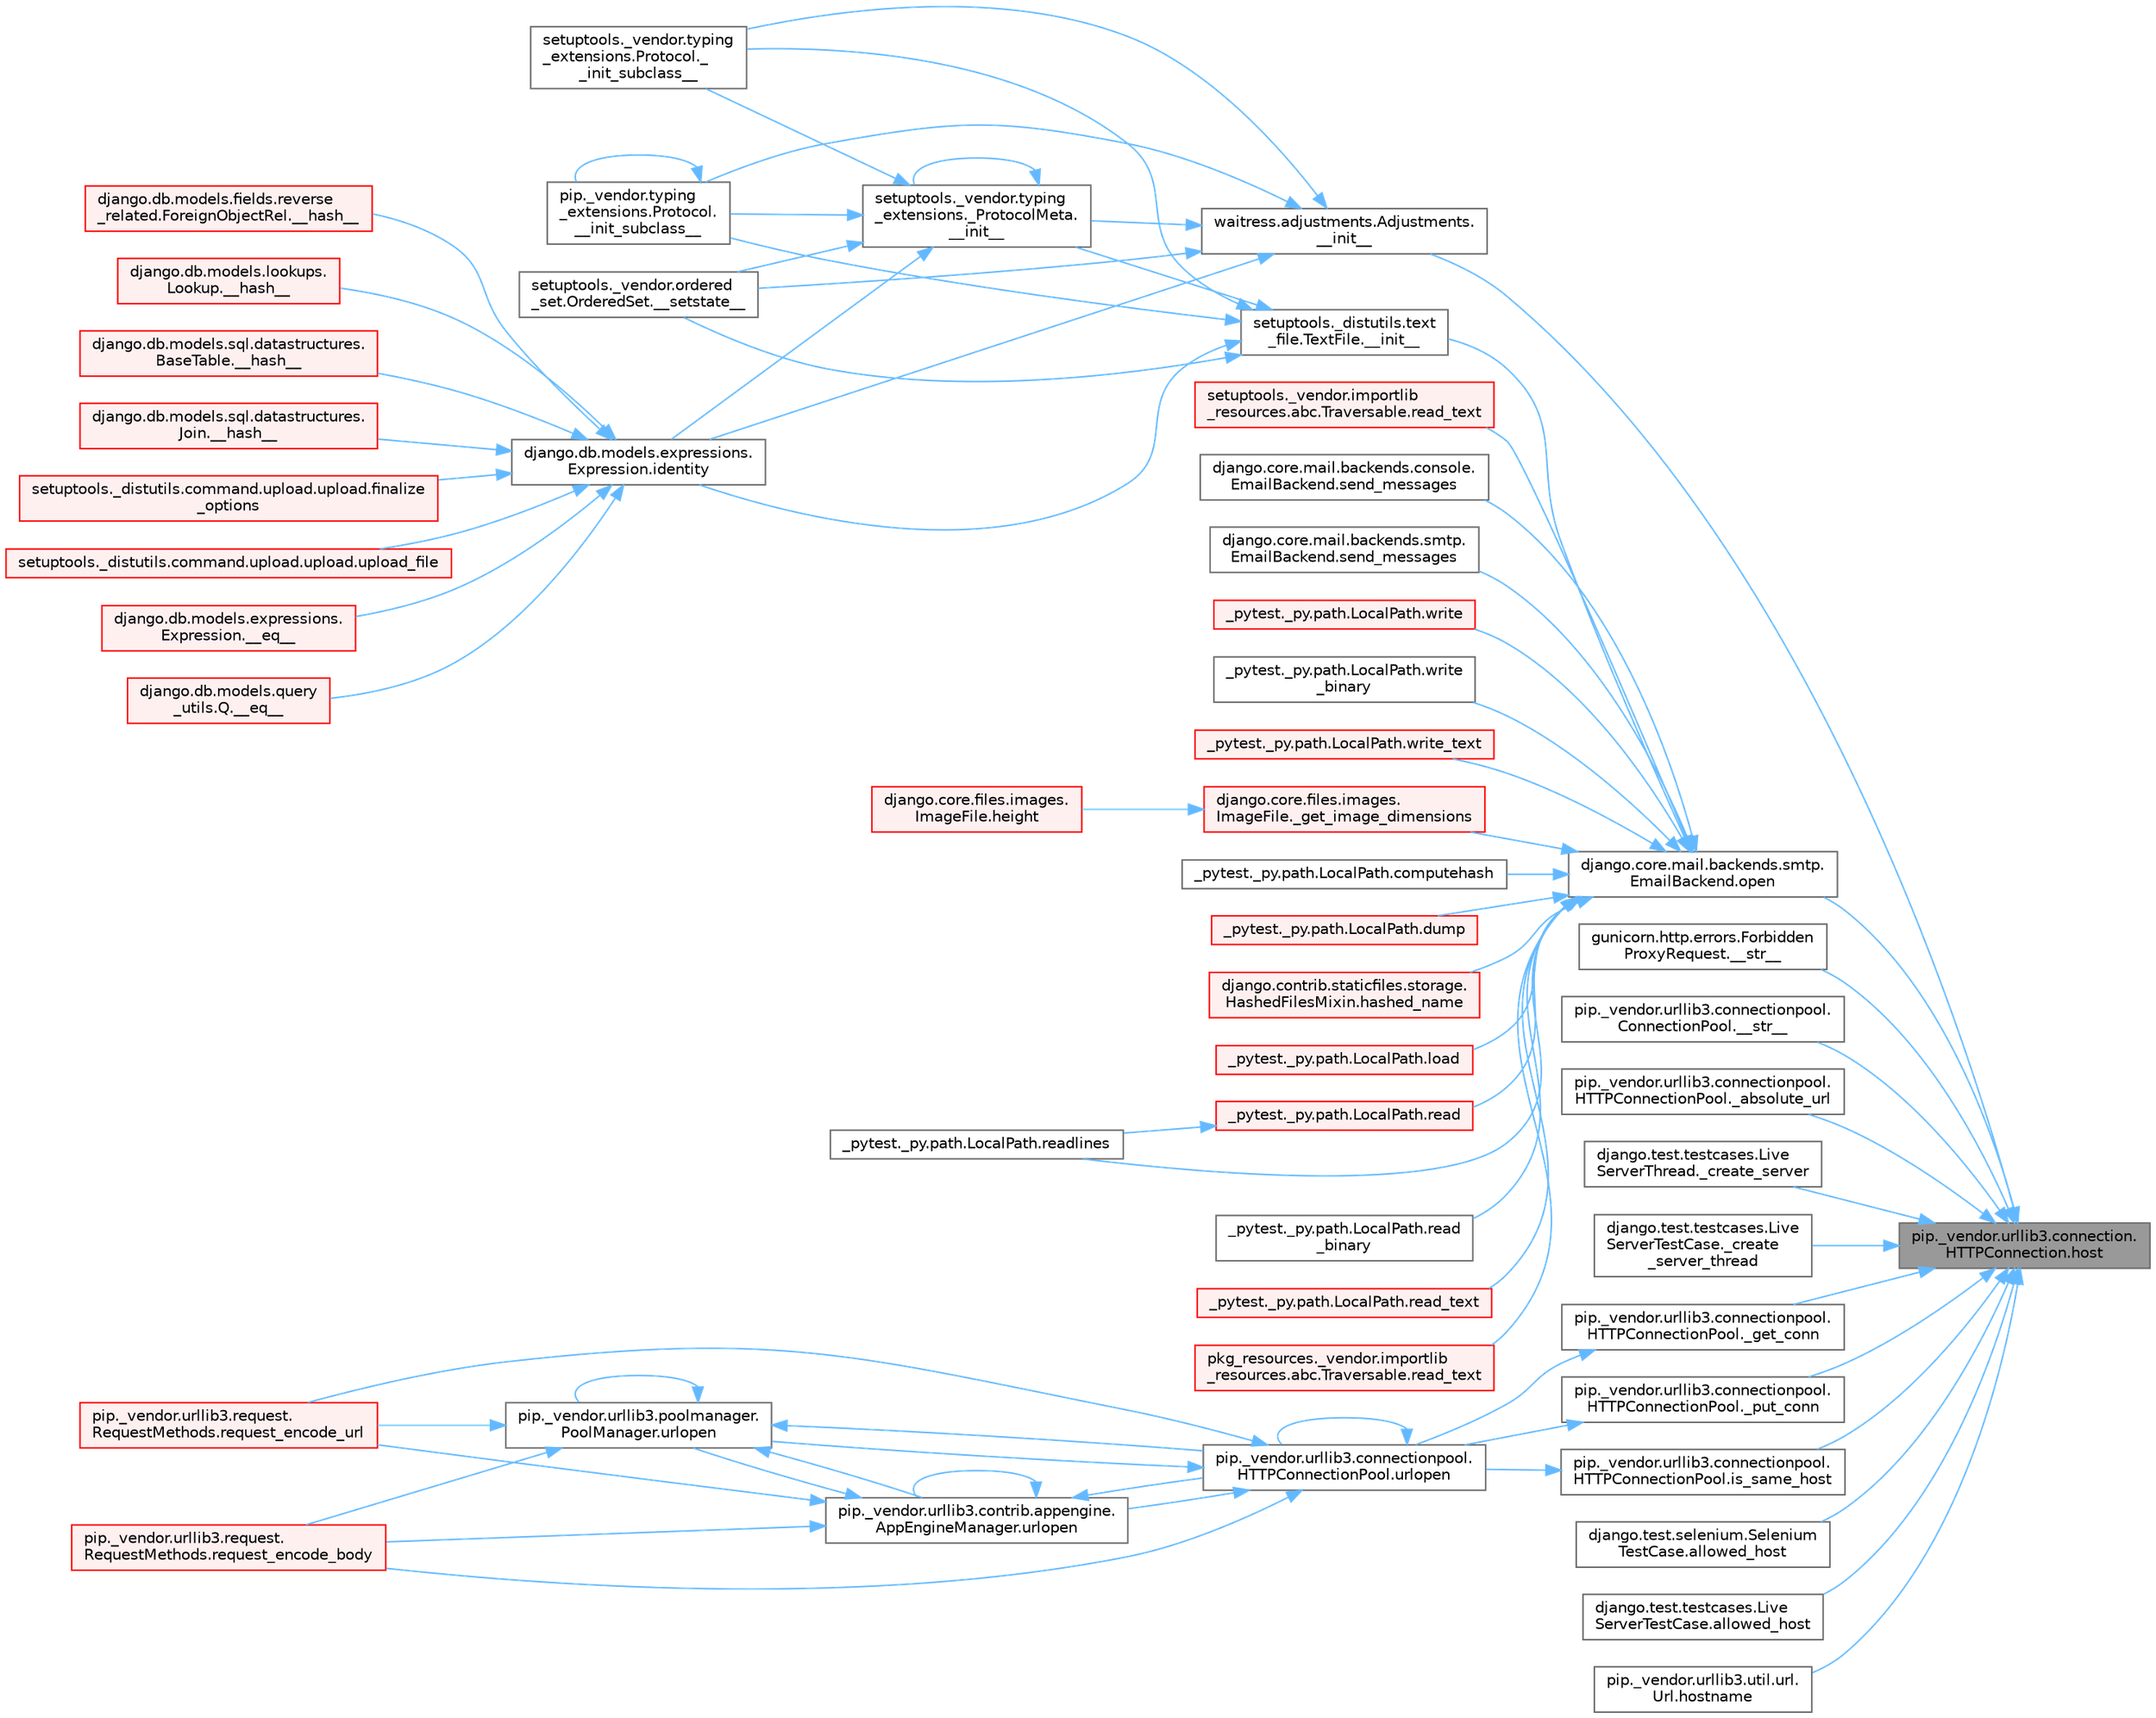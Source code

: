 digraph "pip._vendor.urllib3.connection.HTTPConnection.host"
{
 // LATEX_PDF_SIZE
  bgcolor="transparent";
  edge [fontname=Helvetica,fontsize=10,labelfontname=Helvetica,labelfontsize=10];
  node [fontname=Helvetica,fontsize=10,shape=box,height=0.2,width=0.4];
  rankdir="RL";
  Node1 [id="Node000001",label="pip._vendor.urllib3.connection.\lHTTPConnection.host",height=0.2,width=0.4,color="gray40", fillcolor="grey60", style="filled", fontcolor="black",tooltip=" "];
  Node1 -> Node2 [id="edge1_Node000001_Node000002",dir="back",color="steelblue1",style="solid",tooltip=" "];
  Node2 [id="Node000002",label="waitress.adjustments.Adjustments.\l__init__",height=0.2,width=0.4,color="grey40", fillcolor="white", style="filled",URL="$classwaitress_1_1adjustments_1_1_adjustments.html#acb6da03dfd3c350dac0597fb99c63c1b",tooltip=" "];
  Node2 -> Node3 [id="edge2_Node000002_Node000003",dir="back",color="steelblue1",style="solid",tooltip=" "];
  Node3 [id="Node000003",label="setuptools._vendor.typing\l_extensions._ProtocolMeta.\l__init__",height=0.2,width=0.4,color="grey40", fillcolor="white", style="filled",URL="$classsetuptools_1_1__vendor_1_1typing__extensions_1_1___protocol_meta.html#a7bbaff8ac6d19534b46bca363ee0b43a",tooltip=" "];
  Node3 -> Node3 [id="edge3_Node000003_Node000003",dir="back",color="steelblue1",style="solid",tooltip=" "];
  Node3 -> Node4 [id="edge4_Node000003_Node000004",dir="back",color="steelblue1",style="solid",tooltip=" "];
  Node4 [id="Node000004",label="pip._vendor.typing\l_extensions.Protocol.\l__init_subclass__",height=0.2,width=0.4,color="grey40", fillcolor="white", style="filled",URL="$classpip_1_1__vendor_1_1typing__extensions_1_1_protocol.html#a2916efc86cebb8aba6deb7fd30b33988",tooltip=" "];
  Node4 -> Node4 [id="edge5_Node000004_Node000004",dir="back",color="steelblue1",style="solid",tooltip=" "];
  Node3 -> Node5 [id="edge6_Node000003_Node000005",dir="back",color="steelblue1",style="solid",tooltip=" "];
  Node5 [id="Node000005",label="setuptools._vendor.typing\l_extensions.Protocol._\l_init_subclass__",height=0.2,width=0.4,color="grey40", fillcolor="white", style="filled",URL="$classsetuptools_1_1__vendor_1_1typing__extensions_1_1_protocol.html#ac6cbebc092a4724ab3704c5334059874",tooltip=" "];
  Node3 -> Node6 [id="edge7_Node000003_Node000006",dir="back",color="steelblue1",style="solid",tooltip=" "];
  Node6 [id="Node000006",label="setuptools._vendor.ordered\l_set.OrderedSet.__setstate__",height=0.2,width=0.4,color="grey40", fillcolor="white", style="filled",URL="$classsetuptools_1_1__vendor_1_1ordered__set_1_1_ordered_set.html#aa7f7de9d987829525d06db565fe1b4a1",tooltip=" "];
  Node3 -> Node7 [id="edge8_Node000003_Node000007",dir="back",color="steelblue1",style="solid",tooltip=" "];
  Node7 [id="Node000007",label="django.db.models.expressions.\lExpression.identity",height=0.2,width=0.4,color="grey40", fillcolor="white", style="filled",URL="$classdjango_1_1db_1_1models_1_1expressions_1_1_expression.html#a10048810b5eb8641acf3bc150731b925",tooltip=" "];
  Node7 -> Node8 [id="edge9_Node000007_Node000008",dir="back",color="steelblue1",style="solid",tooltip=" "];
  Node8 [id="Node000008",label="django.db.models.expressions.\lExpression.__eq__",height=0.2,width=0.4,color="red", fillcolor="#FFF0F0", style="filled",URL="$classdjango_1_1db_1_1models_1_1expressions_1_1_expression.html#adb4c2940b4e88b38771aac46593315e1",tooltip=" "];
  Node7 -> Node17 [id="edge10_Node000007_Node000017",dir="back",color="steelblue1",style="solid",tooltip=" "];
  Node17 [id="Node000017",label="django.db.models.query\l_utils.Q.__eq__",height=0.2,width=0.4,color="red", fillcolor="#FFF0F0", style="filled",URL="$classdjango_1_1db_1_1models_1_1query__utils_1_1_q.html#aa83c3e0a1d5257be65a946fcc4baf58a",tooltip=" "];
  Node7 -> Node18 [id="edge11_Node000007_Node000018",dir="back",color="steelblue1",style="solid",tooltip=" "];
  Node18 [id="Node000018",label="django.db.models.fields.reverse\l_related.ForeignObjectRel.__hash__",height=0.2,width=0.4,color="red", fillcolor="#FFF0F0", style="filled",URL="$classdjango_1_1db_1_1models_1_1fields_1_1reverse__related_1_1_foreign_object_rel.html#aa0478c97c51638ebbe5b348c9ace7a13",tooltip=" "];
  Node7 -> Node21 [id="edge12_Node000007_Node000021",dir="back",color="steelblue1",style="solid",tooltip=" "];
  Node21 [id="Node000021",label="django.db.models.lookups.\lLookup.__hash__",height=0.2,width=0.4,color="red", fillcolor="#FFF0F0", style="filled",URL="$classdjango_1_1db_1_1models_1_1lookups_1_1_lookup.html#a05201ecef16ee5ad8c9a403b7ebbc268",tooltip=" "];
  Node7 -> Node22 [id="edge13_Node000007_Node000022",dir="back",color="steelblue1",style="solid",tooltip=" "];
  Node22 [id="Node000022",label="django.db.models.sql.datastructures.\lBaseTable.__hash__",height=0.2,width=0.4,color="red", fillcolor="#FFF0F0", style="filled",URL="$classdjango_1_1db_1_1models_1_1sql_1_1datastructures_1_1_base_table.html#aebcfbba4343eb7a1520718b608feaaa6",tooltip=" "];
  Node7 -> Node23 [id="edge14_Node000007_Node000023",dir="back",color="steelblue1",style="solid",tooltip=" "];
  Node23 [id="Node000023",label="django.db.models.sql.datastructures.\lJoin.__hash__",height=0.2,width=0.4,color="red", fillcolor="#FFF0F0", style="filled",URL="$classdjango_1_1db_1_1models_1_1sql_1_1datastructures_1_1_join.html#adcb5282598b4e04b92f6bd262f0d360c",tooltip=" "];
  Node7 -> Node24 [id="edge15_Node000007_Node000024",dir="back",color="steelblue1",style="solid",tooltip=" "];
  Node24 [id="Node000024",label="setuptools._distutils.command.upload.upload.finalize\l_options",height=0.2,width=0.4,color="red", fillcolor="#FFF0F0", style="filled",URL="$classsetuptools_1_1__distutils_1_1command_1_1upload_1_1upload.html#a9c94c240a676c164b8b18a141bc48c4c",tooltip=" "];
  Node7 -> Node31 [id="edge16_Node000007_Node000031",dir="back",color="steelblue1",style="solid",tooltip=" "];
  Node31 [id="Node000031",label="setuptools._distutils.command.upload.upload.upload_file",height=0.2,width=0.4,color="red", fillcolor="#FFF0F0", style="filled",URL="$classsetuptools_1_1__distutils_1_1command_1_1upload_1_1upload.html#aa7d9089079f68edc3d38061fcc04211f",tooltip=" "];
  Node2 -> Node4 [id="edge17_Node000002_Node000004",dir="back",color="steelblue1",style="solid",tooltip=" "];
  Node2 -> Node5 [id="edge18_Node000002_Node000005",dir="back",color="steelblue1",style="solid",tooltip=" "];
  Node2 -> Node6 [id="edge19_Node000002_Node000006",dir="back",color="steelblue1",style="solid",tooltip=" "];
  Node2 -> Node7 [id="edge20_Node000002_Node000007",dir="back",color="steelblue1",style="solid",tooltip=" "];
  Node1 -> Node34 [id="edge21_Node000001_Node000034",dir="back",color="steelblue1",style="solid",tooltip=" "];
  Node34 [id="Node000034",label="gunicorn.http.errors.Forbidden\lProxyRequest.__str__",height=0.2,width=0.4,color="grey40", fillcolor="white", style="filled",URL="$classgunicorn_1_1http_1_1errors_1_1_forbidden_proxy_request.html#ad009d7d3700224b35c6121c3e3406d23",tooltip=" "];
  Node1 -> Node35 [id="edge22_Node000001_Node000035",dir="back",color="steelblue1",style="solid",tooltip=" "];
  Node35 [id="Node000035",label="pip._vendor.urllib3.connectionpool.\lConnectionPool.__str__",height=0.2,width=0.4,color="grey40", fillcolor="white", style="filled",URL="$classpip_1_1__vendor_1_1urllib3_1_1connectionpool_1_1_connection_pool.html#aa13b13a897b5cd56384ae39c00643189",tooltip=" "];
  Node1 -> Node36 [id="edge23_Node000001_Node000036",dir="back",color="steelblue1",style="solid",tooltip=" "];
  Node36 [id="Node000036",label="pip._vendor.urllib3.connectionpool.\lHTTPConnectionPool._absolute_url",height=0.2,width=0.4,color="grey40", fillcolor="white", style="filled",URL="$classpip_1_1__vendor_1_1urllib3_1_1connectionpool_1_1_h_t_t_p_connection_pool.html#a17a41251f7e805a4c181e1f31de4e65d",tooltip=" "];
  Node1 -> Node37 [id="edge24_Node000001_Node000037",dir="back",color="steelblue1",style="solid",tooltip=" "];
  Node37 [id="Node000037",label="django.test.testcases.Live\lServerThread._create_server",height=0.2,width=0.4,color="grey40", fillcolor="white", style="filled",URL="$classdjango_1_1test_1_1testcases_1_1_live_server_thread.html#a6c7f14fa15aaa838908f0293418bcf4a",tooltip=" "];
  Node1 -> Node38 [id="edge25_Node000001_Node000038",dir="back",color="steelblue1",style="solid",tooltip=" "];
  Node38 [id="Node000038",label="django.test.testcases.Live\lServerTestCase._create\l_server_thread",height=0.2,width=0.4,color="grey40", fillcolor="white", style="filled",URL="$classdjango_1_1test_1_1testcases_1_1_live_server_test_case.html#a20c7410f19e572c6b793ef3d1b73da64",tooltip=" "];
  Node1 -> Node39 [id="edge26_Node000001_Node000039",dir="back",color="steelblue1",style="solid",tooltip=" "];
  Node39 [id="Node000039",label="pip._vendor.urllib3.connectionpool.\lHTTPConnectionPool._get_conn",height=0.2,width=0.4,color="grey40", fillcolor="white", style="filled",URL="$classpip_1_1__vendor_1_1urllib3_1_1connectionpool_1_1_h_t_t_p_connection_pool.html#a9e54ab388e1655911664b7d0424aaa38",tooltip=" "];
  Node39 -> Node40 [id="edge27_Node000039_Node000040",dir="back",color="steelblue1",style="solid",tooltip=" "];
  Node40 [id="Node000040",label="pip._vendor.urllib3.connectionpool.\lHTTPConnectionPool.urlopen",height=0.2,width=0.4,color="grey40", fillcolor="white", style="filled",URL="$classpip_1_1__vendor_1_1urllib3_1_1connectionpool_1_1_h_t_t_p_connection_pool.html#ae35894f81da52ce45fa069cb5e1623c6",tooltip=" "];
  Node40 -> Node41 [id="edge28_Node000040_Node000041",dir="back",color="steelblue1",style="solid",tooltip=" "];
  Node41 [id="Node000041",label="pip._vendor.urllib3.request.\lRequestMethods.request_encode_body",height=0.2,width=0.4,color="red", fillcolor="#FFF0F0", style="filled",URL="$classpip_1_1__vendor_1_1urllib3_1_1request_1_1_request_methods.html#a2c8e6a574936ea1059cda06ae71793fc",tooltip=" "];
  Node40 -> Node3189 [id="edge29_Node000040_Node003189",dir="back",color="steelblue1",style="solid",tooltip=" "];
  Node3189 [id="Node003189",label="pip._vendor.urllib3.request.\lRequestMethods.request_encode_url",height=0.2,width=0.4,color="red", fillcolor="#FFF0F0", style="filled",URL="$classpip_1_1__vendor_1_1urllib3_1_1request_1_1_request_methods.html#a364d38202ff4ab728e7bad368e74a431",tooltip=" "];
  Node40 -> Node40 [id="edge30_Node000040_Node000040",dir="back",color="steelblue1",style="solid",tooltip=" "];
  Node40 -> Node3190 [id="edge31_Node000040_Node003190",dir="back",color="steelblue1",style="solid",tooltip=" "];
  Node3190 [id="Node003190",label="pip._vendor.urllib3.contrib.appengine.\lAppEngineManager.urlopen",height=0.2,width=0.4,color="grey40", fillcolor="white", style="filled",URL="$classpip_1_1__vendor_1_1urllib3_1_1contrib_1_1appengine_1_1_app_engine_manager.html#a7b6f1d3b2aba947ba6c46d2bbe129d3a",tooltip=" "];
  Node3190 -> Node41 [id="edge32_Node003190_Node000041",dir="back",color="steelblue1",style="solid",tooltip=" "];
  Node3190 -> Node3189 [id="edge33_Node003190_Node003189",dir="back",color="steelblue1",style="solid",tooltip=" "];
  Node3190 -> Node40 [id="edge34_Node003190_Node000040",dir="back",color="steelblue1",style="solid",tooltip=" "];
  Node3190 -> Node3190 [id="edge35_Node003190_Node003190",dir="back",color="steelblue1",style="solid",tooltip=" "];
  Node3190 -> Node3191 [id="edge36_Node003190_Node003191",dir="back",color="steelblue1",style="solid",tooltip=" "];
  Node3191 [id="Node003191",label="pip._vendor.urllib3.poolmanager.\lPoolManager.urlopen",height=0.2,width=0.4,color="grey40", fillcolor="white", style="filled",URL="$classpip_1_1__vendor_1_1urllib3_1_1poolmanager_1_1_pool_manager.html#aef459d925edd0cadb3345527e8a35775",tooltip=" "];
  Node3191 -> Node41 [id="edge37_Node003191_Node000041",dir="back",color="steelblue1",style="solid",tooltip=" "];
  Node3191 -> Node3189 [id="edge38_Node003191_Node003189",dir="back",color="steelblue1",style="solid",tooltip=" "];
  Node3191 -> Node40 [id="edge39_Node003191_Node000040",dir="back",color="steelblue1",style="solid",tooltip=" "];
  Node3191 -> Node3190 [id="edge40_Node003191_Node003190",dir="back",color="steelblue1",style="solid",tooltip=" "];
  Node3191 -> Node3191 [id="edge41_Node003191_Node003191",dir="back",color="steelblue1",style="solid",tooltip=" "];
  Node40 -> Node3191 [id="edge42_Node000040_Node003191",dir="back",color="steelblue1",style="solid",tooltip=" "];
  Node1 -> Node3192 [id="edge43_Node000001_Node003192",dir="back",color="steelblue1",style="solid",tooltip=" "];
  Node3192 [id="Node003192",label="pip._vendor.urllib3.connectionpool.\lHTTPConnectionPool._put_conn",height=0.2,width=0.4,color="grey40", fillcolor="white", style="filled",URL="$classpip_1_1__vendor_1_1urllib3_1_1connectionpool_1_1_h_t_t_p_connection_pool.html#ad54913eb43d0bfce9d51602670aa4cd9",tooltip=" "];
  Node3192 -> Node40 [id="edge44_Node003192_Node000040",dir="back",color="steelblue1",style="solid",tooltip=" "];
  Node1 -> Node3193 [id="edge45_Node000001_Node003193",dir="back",color="steelblue1",style="solid",tooltip=" "];
  Node3193 [id="Node003193",label="django.test.selenium.Selenium\lTestCase.allowed_host",height=0.2,width=0.4,color="grey40", fillcolor="white", style="filled",URL="$classdjango_1_1test_1_1selenium_1_1_selenium_test_case.html#a97672c41dfc1091b4b9cdf1385e534ee",tooltip=" "];
  Node1 -> Node3194 [id="edge46_Node000001_Node003194",dir="back",color="steelblue1",style="solid",tooltip=" "];
  Node3194 [id="Node003194",label="django.test.testcases.Live\lServerTestCase.allowed_host",height=0.2,width=0.4,color="grey40", fillcolor="white", style="filled",URL="$classdjango_1_1test_1_1testcases_1_1_live_server_test_case.html#a034915791ee4e9eee7d89d1eeff3d8a4",tooltip=" "];
  Node1 -> Node3195 [id="edge47_Node000001_Node003195",dir="back",color="steelblue1",style="solid",tooltip=" "];
  Node3195 [id="Node003195",label="pip._vendor.urllib3.util.url.\lUrl.hostname",height=0.2,width=0.4,color="grey40", fillcolor="white", style="filled",URL="$classpip_1_1__vendor_1_1urllib3_1_1util_1_1url_1_1_url.html#a68d1d5a2d84016d84c46816c6b822587",tooltip=" "];
  Node1 -> Node3196 [id="edge48_Node000001_Node003196",dir="back",color="steelblue1",style="solid",tooltip=" "];
  Node3196 [id="Node003196",label="pip._vendor.urllib3.connectionpool.\lHTTPConnectionPool.is_same_host",height=0.2,width=0.4,color="grey40", fillcolor="white", style="filled",URL="$classpip_1_1__vendor_1_1urllib3_1_1connectionpool_1_1_h_t_t_p_connection_pool.html#a6776ab37efc3224608f1ab48d4df8209",tooltip=" "];
  Node3196 -> Node40 [id="edge49_Node003196_Node000040",dir="back",color="steelblue1",style="solid",tooltip=" "];
  Node1 -> Node3197 [id="edge50_Node000001_Node003197",dir="back",color="steelblue1",style="solid",tooltip=" "];
  Node3197 [id="Node003197",label="django.core.mail.backends.smtp.\lEmailBackend.open",height=0.2,width=0.4,color="grey40", fillcolor="white", style="filled",URL="$classdjango_1_1core_1_1mail_1_1backends_1_1smtp_1_1_email_backend.html#a739b3a346c87c0fd9854f988b8a4dd3a",tooltip=" "];
  Node3197 -> Node51 [id="edge51_Node003197_Node000051",dir="back",color="steelblue1",style="solid",tooltip=" "];
  Node51 [id="Node000051",label="setuptools._distutils.text\l_file.TextFile.__init__",height=0.2,width=0.4,color="grey40", fillcolor="white", style="filled",URL="$classsetuptools_1_1__distutils_1_1text__file_1_1_text_file.html#aeb26f34e394b4e658295391382cc8813",tooltip=" "];
  Node51 -> Node3 [id="edge52_Node000051_Node000003",dir="back",color="steelblue1",style="solid",tooltip=" "];
  Node51 -> Node4 [id="edge53_Node000051_Node000004",dir="back",color="steelblue1",style="solid",tooltip=" "];
  Node51 -> Node5 [id="edge54_Node000051_Node000005",dir="back",color="steelblue1",style="solid",tooltip=" "];
  Node51 -> Node6 [id="edge55_Node000051_Node000006",dir="back",color="steelblue1",style="solid",tooltip=" "];
  Node51 -> Node7 [id="edge56_Node000051_Node000007",dir="back",color="steelblue1",style="solid",tooltip=" "];
  Node3197 -> Node52 [id="edge57_Node003197_Node000052",dir="back",color="steelblue1",style="solid",tooltip=" "];
  Node52 [id="Node000052",label="django.core.files.images.\lImageFile._get_image_dimensions",height=0.2,width=0.4,color="red", fillcolor="#FFF0F0", style="filled",URL="$classdjango_1_1core_1_1files_1_1images_1_1_image_file.html#a2832e2235f63c851f4652a4ea59ec924",tooltip=" "];
  Node52 -> Node53 [id="edge58_Node000052_Node000053",dir="back",color="steelblue1",style="solid",tooltip=" "];
  Node53 [id="Node000053",label="django.core.files.images.\lImageFile.height",height=0.2,width=0.4,color="red", fillcolor="#FFF0F0", style="filled",URL="$classdjango_1_1core_1_1files_1_1images_1_1_image_file.html#ad4617c14c2a4ffe0b677cd7c1579bd20",tooltip=" "];
  Node3197 -> Node827 [id="edge59_Node003197_Node000827",dir="back",color="steelblue1",style="solid",tooltip=" "];
  Node827 [id="Node000827",label="_pytest._py.path.LocalPath.computehash",height=0.2,width=0.4,color="grey40", fillcolor="white", style="filled",URL="$class__pytest_1_1__py_1_1path_1_1_local_path.html#aa82d067bed26e6655d315d858254160b",tooltip=" "];
  Node3197 -> Node828 [id="edge60_Node003197_Node000828",dir="back",color="steelblue1",style="solid",tooltip=" "];
  Node828 [id="Node000828",label="_pytest._py.path.LocalPath.dump",height=0.2,width=0.4,color="red", fillcolor="#FFF0F0", style="filled",URL="$class__pytest_1_1__py_1_1path_1_1_local_path.html#a2f45e7b54f2823ed6746a19107ae68b4",tooltip=" "];
  Node3197 -> Node570 [id="edge61_Node003197_Node000570",dir="back",color="steelblue1",style="solid",tooltip=" "];
  Node570 [id="Node000570",label="django.contrib.staticfiles.storage.\lHashedFilesMixin.hashed_name",height=0.2,width=0.4,color="red", fillcolor="#FFF0F0", style="filled",URL="$classdjango_1_1contrib_1_1staticfiles_1_1storage_1_1_hashed_files_mixin.html#aa30283e5d1a2177cf975b44ae95e45e4",tooltip=" "];
  Node3197 -> Node830 [id="edge62_Node003197_Node000830",dir="back",color="steelblue1",style="solid",tooltip=" "];
  Node830 [id="Node000830",label="_pytest._py.path.LocalPath.load",height=0.2,width=0.4,color="red", fillcolor="#FFF0F0", style="filled",URL="$class__pytest_1_1__py_1_1path_1_1_local_path.html#a284b118886fe9a033c146647826faf72",tooltip=" "];
  Node3197 -> Node831 [id="edge63_Node003197_Node000831",dir="back",color="steelblue1",style="solid",tooltip=" "];
  Node831 [id="Node000831",label="_pytest._py.path.LocalPath.read",height=0.2,width=0.4,color="red", fillcolor="#FFF0F0", style="filled",URL="$class__pytest_1_1__py_1_1path_1_1_local_path.html#a8640b65f715ce8a258379deb78a68fd8",tooltip=" "];
  Node831 -> Node1118 [id="edge64_Node000831_Node001118",dir="back",color="steelblue1",style="solid",tooltip=" "];
  Node1118 [id="Node001118",label="_pytest._py.path.LocalPath.readlines",height=0.2,width=0.4,color="grey40", fillcolor="white", style="filled",URL="$class__pytest_1_1__py_1_1path_1_1_local_path.html#ab4ae86092b85919c6d43e793d049c3b3",tooltip=" "];
  Node3197 -> Node867 [id="edge65_Node003197_Node000867",dir="back",color="steelblue1",style="solid",tooltip=" "];
  Node867 [id="Node000867",label="_pytest._py.path.LocalPath.read\l_binary",height=0.2,width=0.4,color="grey40", fillcolor="white", style="filled",URL="$class__pytest_1_1__py_1_1path_1_1_local_path.html#adc47986c47c70f2b5889b85af157cd59",tooltip=" "];
  Node3197 -> Node868 [id="edge66_Node003197_Node000868",dir="back",color="steelblue1",style="solid",tooltip=" "];
  Node868 [id="Node000868",label="_pytest._py.path.LocalPath.read_text",height=0.2,width=0.4,color="red", fillcolor="#FFF0F0", style="filled",URL="$class__pytest_1_1__py_1_1path_1_1_local_path.html#aea3efa14b998c32e27f6604263858398",tooltip=" "];
  Node3197 -> Node1142 [id="edge67_Node003197_Node001142",dir="back",color="steelblue1",style="solid",tooltip=" "];
  Node1142 [id="Node001142",label="pkg_resources._vendor.importlib\l_resources.abc.Traversable.read_text",height=0.2,width=0.4,color="red", fillcolor="#FFF0F0", style="filled",URL="$classpkg__resources_1_1__vendor_1_1importlib__resources_1_1abc_1_1_traversable.html#a2fa0982edeea4b5f1a38953c1d81f10b",tooltip=" "];
  Node3197 -> Node1391 [id="edge68_Node003197_Node001391",dir="back",color="steelblue1",style="solid",tooltip=" "];
  Node1391 [id="Node001391",label="setuptools._vendor.importlib\l_resources.abc.Traversable.read_text",height=0.2,width=0.4,color="red", fillcolor="#FFF0F0", style="filled",URL="$classsetuptools_1_1__vendor_1_1importlib__resources_1_1abc_1_1_traversable.html#aee408e70fdcc58915b97b67f3dd981a3",tooltip=" "];
  Node3197 -> Node1118 [id="edge69_Node003197_Node001118",dir="back",color="steelblue1",style="solid",tooltip=" "];
  Node3197 -> Node1392 [id="edge70_Node003197_Node001392",dir="back",color="steelblue1",style="solid",tooltip=" "];
  Node1392 [id="Node001392",label="django.core.mail.backends.console.\lEmailBackend.send_messages",height=0.2,width=0.4,color="grey40", fillcolor="white", style="filled",URL="$classdjango_1_1core_1_1mail_1_1backends_1_1console_1_1_email_backend.html#ae3c7f922df87a228638e98cbb97a3deb",tooltip=" "];
  Node3197 -> Node1393 [id="edge71_Node003197_Node001393",dir="back",color="steelblue1",style="solid",tooltip=" "];
  Node1393 [id="Node001393",label="django.core.mail.backends.smtp.\lEmailBackend.send_messages",height=0.2,width=0.4,color="grey40", fillcolor="white", style="filled",URL="$classdjango_1_1core_1_1mail_1_1backends_1_1smtp_1_1_email_backend.html#a0d829964e867581b24047266e5c3dca6",tooltip=" "];
  Node3197 -> Node1394 [id="edge72_Node003197_Node001394",dir="back",color="steelblue1",style="solid",tooltip=" "];
  Node1394 [id="Node001394",label="_pytest._py.path.LocalPath.write",height=0.2,width=0.4,color="red", fillcolor="#FFF0F0", style="filled",URL="$class__pytest_1_1__py_1_1path_1_1_local_path.html#a8f782fcf3e7b991a42259724f3d25de2",tooltip=" "];
  Node3197 -> Node1395 [id="edge73_Node003197_Node001395",dir="back",color="steelblue1",style="solid",tooltip=" "];
  Node1395 [id="Node001395",label="_pytest._py.path.LocalPath.write\l_binary",height=0.2,width=0.4,color="grey40", fillcolor="white", style="filled",URL="$class__pytest_1_1__py_1_1path_1_1_local_path.html#a7534a4f27649c991dcbf86175776d5d9",tooltip=" "];
  Node3197 -> Node1396 [id="edge74_Node003197_Node001396",dir="back",color="steelblue1",style="solid",tooltip=" "];
  Node1396 [id="Node001396",label="_pytest._py.path.LocalPath.write_text",height=0.2,width=0.4,color="red", fillcolor="#FFF0F0", style="filled",URL="$class__pytest_1_1__py_1_1path_1_1_local_path.html#aa5dd623ba884ffb1a61b8a65bfb38d1f",tooltip=" "];
}
